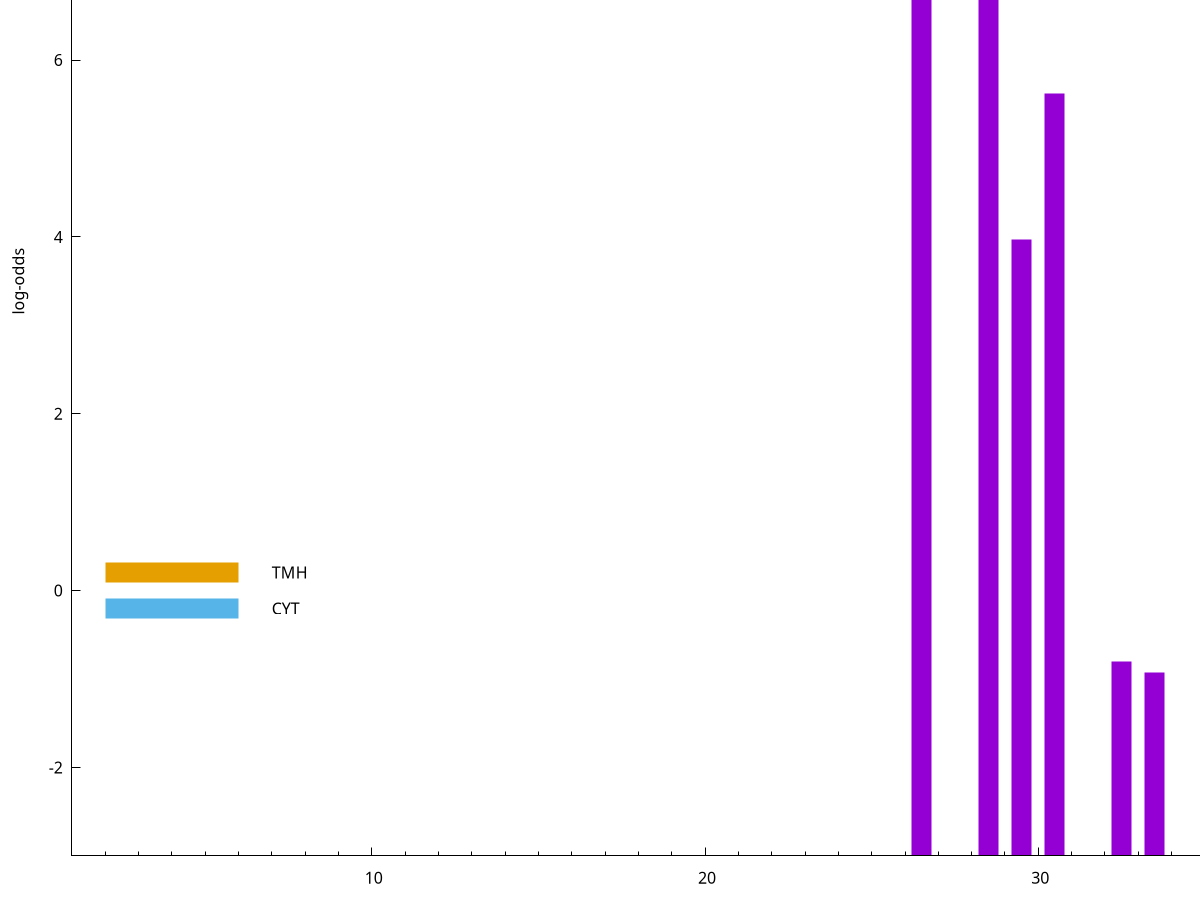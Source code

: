 set title "LipoP predictions for SRR4017915.gff"
set size 2., 1.4
set xrange [1:70] 
set mxtics 10
set yrange [-3:10]
set y2range [0:13]
set ylabel "log-odds"
set term postscript eps color solid "Helvetica" 30
set output "SRR4017915.gff11.eps"
set arrow from 2,8.35516 to 6,8.35516 nohead lt 1 lw 20
set label "SpI" at 7,8.35516
set arrow from 2,0.205644 to 6,0.205644 nohead lt 4 lw 20
set label "TMH" at 7,0.205644
set arrow from 2,-0.200913 to 6,-0.200913 nohead lt 3 lw 20
set label "CYT" at 7,-0.200913
set arrow from 2,8.35516 to 6,8.35516 nohead lt 1 lw 20
set label "SpI" at 7,8.35516
# NOTE: The scores below are the log-odds scores with the threshold
# NOTE: subtracted (a hack to make gnuplot make the histogram all
# NOTE: look nice).
plot "-" axes x1y2 title "" with impulses lt 1 lw 20
28.500000 10.132820
26.500000 9.828590
30.500000 8.623840
29.500000 6.969180
35.500000 5.864440
32.500000 2.195650
33.500000 2.074279
e
exit
